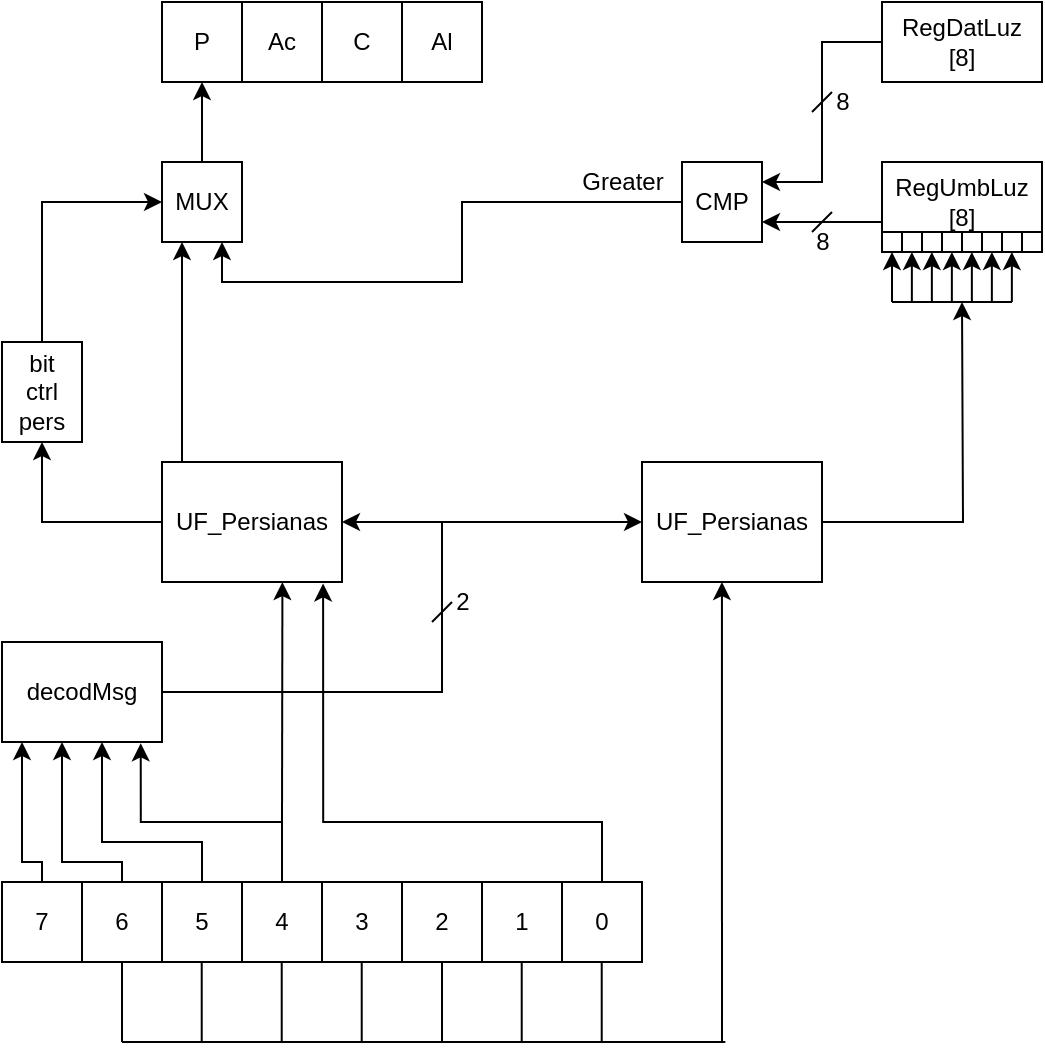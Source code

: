 <mxfile version="14.7.4" type="device"><diagram id="bV15-7RWY370t2_k-_wT" name="Page-1"><mxGraphModel dx="943" dy="638" grid="1" gridSize="10" guides="1" tooltips="1" connect="1" arrows="1" fold="1" page="1" pageScale="1" pageWidth="3300" pageHeight="4681" math="0" shadow="0"><root><mxCell id="0"/><mxCell id="1" parent="0"/><mxCell id="N1Jmk9wI2IITx-29Pr0i-40" value="P" style="rounded=0;whiteSpace=wrap;html=1;" vertex="1" parent="1"><mxGeometry x="160" y="120" width="40" height="40" as="geometry"/></mxCell><mxCell id="N1Jmk9wI2IITx-29Pr0i-41" value="Ac" style="rounded=0;whiteSpace=wrap;html=1;" vertex="1" parent="1"><mxGeometry x="200" y="120" width="40" height="40" as="geometry"/></mxCell><mxCell id="N1Jmk9wI2IITx-29Pr0i-42" value="C" style="rounded=0;whiteSpace=wrap;html=1;" vertex="1" parent="1"><mxGeometry x="240" y="120" width="40" height="40" as="geometry"/></mxCell><mxCell id="N1Jmk9wI2IITx-29Pr0i-43" value="Al" style="rounded=0;whiteSpace=wrap;html=1;" vertex="1" parent="1"><mxGeometry x="280" y="120" width="40" height="40" as="geometry"/></mxCell><mxCell id="N1Jmk9wI2IITx-29Pr0i-47" style="edgeStyle=orthogonalEdgeStyle;rounded=0;orthogonalLoop=1;jettySize=auto;html=1;entryX=1;entryY=0.25;entryDx=0;entryDy=0;" edge="1" parent="1" source="N1Jmk9wI2IITx-29Pr0i-44" target="N1Jmk9wI2IITx-29Pr0i-46"><mxGeometry relative="1" as="geometry"/></mxCell><mxCell id="N1Jmk9wI2IITx-29Pr0i-44" value="RegDatLuz&lt;br&gt;[8]" style="rounded=0;whiteSpace=wrap;html=1;" vertex="1" parent="1"><mxGeometry x="520" y="120" width="80" height="40" as="geometry"/></mxCell><mxCell id="N1Jmk9wI2IITx-29Pr0i-48" style="edgeStyle=orthogonalEdgeStyle;rounded=0;orthogonalLoop=1;jettySize=auto;html=1;entryX=1;entryY=0.75;entryDx=0;entryDy=0;" edge="1" parent="1" source="N1Jmk9wI2IITx-29Pr0i-45" target="N1Jmk9wI2IITx-29Pr0i-46"><mxGeometry relative="1" as="geometry"><Array as="points"><mxPoint x="500" y="230"/><mxPoint x="500" y="230"/></Array></mxGeometry></mxCell><mxCell id="N1Jmk9wI2IITx-29Pr0i-45" value="RegUmbLuz [8]" style="rounded=0;whiteSpace=wrap;html=1;" vertex="1" parent="1"><mxGeometry x="520" y="200" width="80" height="40" as="geometry"/></mxCell><mxCell id="N1Jmk9wI2IITx-29Pr0i-51" style="edgeStyle=orthogonalEdgeStyle;rounded=0;orthogonalLoop=1;jettySize=auto;html=1;entryX=0.75;entryY=1;entryDx=0;entryDy=0;" edge="1" parent="1" source="N1Jmk9wI2IITx-29Pr0i-46" target="N1Jmk9wI2IITx-29Pr0i-49"><mxGeometry relative="1" as="geometry"/></mxCell><mxCell id="N1Jmk9wI2IITx-29Pr0i-46" value="CMP" style="rounded=0;whiteSpace=wrap;html=1;" vertex="1" parent="1"><mxGeometry x="420" y="200" width="40" height="40" as="geometry"/></mxCell><mxCell id="N1Jmk9wI2IITx-29Pr0i-50" style="edgeStyle=orthogonalEdgeStyle;rounded=0;orthogonalLoop=1;jettySize=auto;html=1;entryX=0.5;entryY=1;entryDx=0;entryDy=0;" edge="1" parent="1" source="N1Jmk9wI2IITx-29Pr0i-49" target="N1Jmk9wI2IITx-29Pr0i-40"><mxGeometry relative="1" as="geometry"/></mxCell><mxCell id="N1Jmk9wI2IITx-29Pr0i-49" value="MUX" style="rounded=0;whiteSpace=wrap;html=1;" vertex="1" parent="1"><mxGeometry x="160" y="200" width="40" height="40" as="geometry"/></mxCell><mxCell id="N1Jmk9wI2IITx-29Pr0i-52" value="Greater" style="text;html=1;align=center;verticalAlign=middle;resizable=0;points=[];autosize=1;strokeColor=none;" vertex="1" parent="1"><mxGeometry x="360" y="200" width="60" height="20" as="geometry"/></mxCell><mxCell id="N1Jmk9wI2IITx-29Pr0i-57" style="edgeStyle=orthogonalEdgeStyle;rounded=0;orthogonalLoop=1;jettySize=auto;html=1;entryX=0;entryY=0.5;entryDx=0;entryDy=0;exitX=0.5;exitY=0;exitDx=0;exitDy=0;" edge="1" parent="1" source="N1Jmk9wI2IITx-29Pr0i-56" target="N1Jmk9wI2IITx-29Pr0i-49"><mxGeometry relative="1" as="geometry"><mxPoint x="100" y="280" as="sourcePoint"/></mxGeometry></mxCell><mxCell id="N1Jmk9wI2IITx-29Pr0i-56" value="bit&lt;br&gt;ctrl&lt;br&gt;pers" style="rounded=0;whiteSpace=wrap;html=1;" vertex="1" parent="1"><mxGeometry x="80" y="290" width="40" height="50" as="geometry"/></mxCell><mxCell id="N1Jmk9wI2IITx-29Pr0i-59" style="edgeStyle=orthogonalEdgeStyle;rounded=0;orthogonalLoop=1;jettySize=auto;html=1;entryX=0.5;entryY=1;entryDx=0;entryDy=0;" edge="1" parent="1" source="N1Jmk9wI2IITx-29Pr0i-58" target="N1Jmk9wI2IITx-29Pr0i-56"><mxGeometry relative="1" as="geometry"/></mxCell><mxCell id="N1Jmk9wI2IITx-29Pr0i-60" style="edgeStyle=orthogonalEdgeStyle;rounded=0;orthogonalLoop=1;jettySize=auto;html=1;entryX=0.25;entryY=1;entryDx=0;entryDy=0;" edge="1" parent="1" source="N1Jmk9wI2IITx-29Pr0i-58" target="N1Jmk9wI2IITx-29Pr0i-49"><mxGeometry relative="1" as="geometry"><Array as="points"><mxPoint x="170" y="320"/><mxPoint x="170" y="320"/></Array></mxGeometry></mxCell><mxCell id="N1Jmk9wI2IITx-29Pr0i-58" value="UF_Persianas" style="rounded=0;whiteSpace=wrap;html=1;" vertex="1" parent="1"><mxGeometry x="160" y="350" width="90" height="60" as="geometry"/></mxCell><mxCell id="N1Jmk9wI2IITx-29Pr0i-107" style="edgeStyle=orthogonalEdgeStyle;rounded=0;orthogonalLoop=1;jettySize=auto;html=1;entryX=1;entryY=0.5;entryDx=0;entryDy=0;" edge="1" parent="1" source="N1Jmk9wI2IITx-29Pr0i-61" target="N1Jmk9wI2IITx-29Pr0i-58"><mxGeometry relative="1" as="geometry"><Array as="points"><mxPoint x="300" y="465"/><mxPoint x="300" y="380"/></Array></mxGeometry></mxCell><mxCell id="N1Jmk9wI2IITx-29Pr0i-61" value="decodMsg" style="rounded=0;whiteSpace=wrap;html=1;" vertex="1" parent="1"><mxGeometry x="80" y="440" width="80" height="50" as="geometry"/></mxCell><mxCell id="N1Jmk9wI2IITx-29Pr0i-65" value="" style="endArrow=none;html=1;" edge="1" parent="1"><mxGeometry width="50" height="50" relative="1" as="geometry"><mxPoint x="485" y="175" as="sourcePoint"/><mxPoint x="495" y="165" as="targetPoint"/></mxGeometry></mxCell><mxCell id="N1Jmk9wI2IITx-29Pr0i-66" value="8" style="text;html=1;align=center;verticalAlign=middle;resizable=0;points=[];autosize=1;strokeColor=none;" vertex="1" parent="1"><mxGeometry x="490" y="160" width="20" height="20" as="geometry"/></mxCell><mxCell id="N1Jmk9wI2IITx-29Pr0i-67" value="" style="endArrow=none;html=1;" edge="1" parent="1"><mxGeometry width="50" height="50" relative="1" as="geometry"><mxPoint x="485" y="235" as="sourcePoint"/><mxPoint x="495" y="225" as="targetPoint"/></mxGeometry></mxCell><mxCell id="N1Jmk9wI2IITx-29Pr0i-68" value="8" style="text;html=1;align=center;verticalAlign=middle;resizable=0;points=[];autosize=1;strokeColor=none;" vertex="1" parent="1"><mxGeometry x="480" y="230" width="20" height="20" as="geometry"/></mxCell><mxCell id="N1Jmk9wI2IITx-29Pr0i-77" style="edgeStyle=orthogonalEdgeStyle;rounded=0;orthogonalLoop=1;jettySize=auto;html=1;entryX=0.125;entryY=1;entryDx=0;entryDy=0;entryPerimeter=0;" edge="1" parent="1" source="N1Jmk9wI2IITx-29Pr0i-69" target="N1Jmk9wI2IITx-29Pr0i-61"><mxGeometry relative="1" as="geometry"><Array as="points"><mxPoint x="100" y="550"/><mxPoint x="90" y="550"/></Array></mxGeometry></mxCell><mxCell id="N1Jmk9wI2IITx-29Pr0i-69" value="7" style="rounded=0;whiteSpace=wrap;html=1;" vertex="1" parent="1"><mxGeometry x="80" y="560" width="40" height="40" as="geometry"/></mxCell><mxCell id="N1Jmk9wI2IITx-29Pr0i-78" style="edgeStyle=orthogonalEdgeStyle;rounded=0;orthogonalLoop=1;jettySize=auto;html=1;entryX=0.375;entryY=1;entryDx=0;entryDy=0;entryPerimeter=0;" edge="1" parent="1" source="N1Jmk9wI2IITx-29Pr0i-70" target="N1Jmk9wI2IITx-29Pr0i-61"><mxGeometry relative="1" as="geometry"><Array as="points"><mxPoint x="140" y="550"/><mxPoint x="110" y="550"/></Array></mxGeometry></mxCell><mxCell id="N1Jmk9wI2IITx-29Pr0i-70" value="6" style="rounded=0;whiteSpace=wrap;html=1;" vertex="1" parent="1"><mxGeometry x="120" y="560" width="40" height="40" as="geometry"/></mxCell><mxCell id="N1Jmk9wI2IITx-29Pr0i-79" style="edgeStyle=orthogonalEdgeStyle;rounded=0;orthogonalLoop=1;jettySize=auto;html=1;entryX=0.625;entryY=1;entryDx=0;entryDy=0;entryPerimeter=0;" edge="1" parent="1" source="N1Jmk9wI2IITx-29Pr0i-71" target="N1Jmk9wI2IITx-29Pr0i-61"><mxGeometry relative="1" as="geometry"><Array as="points"><mxPoint x="180" y="540"/><mxPoint x="130" y="540"/></Array></mxGeometry></mxCell><mxCell id="N1Jmk9wI2IITx-29Pr0i-71" value="5" style="rounded=0;whiteSpace=wrap;html=1;" vertex="1" parent="1"><mxGeometry x="160" y="560" width="40" height="40" as="geometry"/></mxCell><mxCell id="N1Jmk9wI2IITx-29Pr0i-81" style="edgeStyle=orthogonalEdgeStyle;rounded=0;orthogonalLoop=1;jettySize=auto;html=1;entryX=0.867;entryY=1.013;entryDx=0;entryDy=0;entryPerimeter=0;" edge="1" parent="1" source="N1Jmk9wI2IITx-29Pr0i-72" target="N1Jmk9wI2IITx-29Pr0i-61"><mxGeometry relative="1" as="geometry"><Array as="points"><mxPoint x="220" y="530"/><mxPoint x="149" y="530"/></Array></mxGeometry></mxCell><mxCell id="N1Jmk9wI2IITx-29Pr0i-72" value="4" style="rounded=0;whiteSpace=wrap;html=1;" vertex="1" parent="1"><mxGeometry x="200" y="560" width="40" height="40" as="geometry"/></mxCell><mxCell id="N1Jmk9wI2IITx-29Pr0i-73" value="3" style="rounded=0;whiteSpace=wrap;html=1;" vertex="1" parent="1"><mxGeometry x="240" y="560" width="40" height="40" as="geometry"/></mxCell><mxCell id="N1Jmk9wI2IITx-29Pr0i-74" value="2" style="rounded=0;whiteSpace=wrap;html=1;" vertex="1" parent="1"><mxGeometry x="280" y="560" width="40" height="40" as="geometry"/></mxCell><mxCell id="N1Jmk9wI2IITx-29Pr0i-75" value="1" style="rounded=0;whiteSpace=wrap;html=1;" vertex="1" parent="1"><mxGeometry x="320" y="560" width="40" height="40" as="geometry"/></mxCell><mxCell id="N1Jmk9wI2IITx-29Pr0i-84" style="edgeStyle=orthogonalEdgeStyle;rounded=0;orthogonalLoop=1;jettySize=auto;html=1;entryX=0.895;entryY=1.012;entryDx=0;entryDy=0;entryPerimeter=0;" edge="1" parent="1" source="N1Jmk9wI2IITx-29Pr0i-76" target="N1Jmk9wI2IITx-29Pr0i-58"><mxGeometry relative="1" as="geometry"><Array as="points"><mxPoint x="380" y="530"/><mxPoint x="241" y="530"/></Array></mxGeometry></mxCell><mxCell id="N1Jmk9wI2IITx-29Pr0i-76" value="0" style="rounded=0;whiteSpace=wrap;html=1;" vertex="1" parent="1"><mxGeometry x="360" y="560" width="40" height="40" as="geometry"/></mxCell><mxCell id="N1Jmk9wI2IITx-29Pr0i-82" value="" style="endArrow=classic;html=1;entryX=0.669;entryY=1.001;entryDx=0;entryDy=0;entryPerimeter=0;" edge="1" parent="1" target="N1Jmk9wI2IITx-29Pr0i-58"><mxGeometry width="50" height="50" relative="1" as="geometry"><mxPoint x="220" y="530" as="sourcePoint"/><mxPoint x="280" y="470" as="targetPoint"/></mxGeometry></mxCell><mxCell id="N1Jmk9wI2IITx-29Pr0i-95" style="edgeStyle=orthogonalEdgeStyle;rounded=0;orthogonalLoop=1;jettySize=auto;html=1;" edge="1" parent="1" source="N1Jmk9wI2IITx-29Pr0i-86"><mxGeometry relative="1" as="geometry"><mxPoint x="560" y="270" as="targetPoint"/></mxGeometry></mxCell><mxCell id="N1Jmk9wI2IITx-29Pr0i-86" value="UF_Persianas" style="rounded=0;whiteSpace=wrap;html=1;" vertex="1" parent="1"><mxGeometry x="400" y="350" width="90" height="60" as="geometry"/></mxCell><mxCell id="N1Jmk9wI2IITx-29Pr0i-87" value="" style="rounded=0;whiteSpace=wrap;html=1;" vertex="1" parent="1"><mxGeometry x="520" y="235" width="10" height="10" as="geometry"/></mxCell><mxCell id="N1Jmk9wI2IITx-29Pr0i-88" value="" style="rounded=0;whiteSpace=wrap;html=1;" vertex="1" parent="1"><mxGeometry x="530" y="235" width="10" height="10" as="geometry"/></mxCell><mxCell id="N1Jmk9wI2IITx-29Pr0i-89" value="" style="rounded=0;whiteSpace=wrap;html=1;" vertex="1" parent="1"><mxGeometry x="540" y="235" width="10" height="10" as="geometry"/></mxCell><mxCell id="N1Jmk9wI2IITx-29Pr0i-90" value="" style="rounded=0;whiteSpace=wrap;html=1;" vertex="1" parent="1"><mxGeometry x="550" y="235" width="10" height="10" as="geometry"/></mxCell><mxCell id="N1Jmk9wI2IITx-29Pr0i-91" value="" style="rounded=0;whiteSpace=wrap;html=1;" vertex="1" parent="1"><mxGeometry x="560" y="235" width="10" height="10" as="geometry"/></mxCell><mxCell id="N1Jmk9wI2IITx-29Pr0i-92" value="" style="rounded=0;whiteSpace=wrap;html=1;" vertex="1" parent="1"><mxGeometry x="570" y="235" width="10" height="10" as="geometry"/></mxCell><mxCell id="N1Jmk9wI2IITx-29Pr0i-93" value="" style="rounded=0;whiteSpace=wrap;html=1;" vertex="1" parent="1"><mxGeometry x="580" y="235" width="10" height="10" as="geometry"/></mxCell><mxCell id="N1Jmk9wI2IITx-29Pr0i-94" value="" style="rounded=0;whiteSpace=wrap;html=1;" vertex="1" parent="1"><mxGeometry x="590" y="235" width="10" height="10" as="geometry"/></mxCell><mxCell id="N1Jmk9wI2IITx-29Pr0i-98" value="" style="endArrow=classic;html=1;entryX=0.5;entryY=1;entryDx=0;entryDy=0;" edge="1" parent="1" target="N1Jmk9wI2IITx-29Pr0i-87"><mxGeometry width="50" height="50" relative="1" as="geometry"><mxPoint x="525" y="270" as="sourcePoint"/><mxPoint x="560" y="260" as="targetPoint"/></mxGeometry></mxCell><mxCell id="N1Jmk9wI2IITx-29Pr0i-99" value="" style="endArrow=classic;html=1;entryX=0.5;entryY=1;entryDx=0;entryDy=0;" edge="1" parent="1"><mxGeometry width="50" height="50" relative="1" as="geometry"><mxPoint x="534.93" y="270" as="sourcePoint"/><mxPoint x="534.93" y="245" as="targetPoint"/></mxGeometry></mxCell><mxCell id="N1Jmk9wI2IITx-29Pr0i-100" value="" style="endArrow=classic;html=1;entryX=0.5;entryY=1;entryDx=0;entryDy=0;" edge="1" parent="1"><mxGeometry width="50" height="50" relative="1" as="geometry"><mxPoint x="544.93" y="270" as="sourcePoint"/><mxPoint x="544.93" y="245" as="targetPoint"/></mxGeometry></mxCell><mxCell id="N1Jmk9wI2IITx-29Pr0i-101" value="" style="endArrow=classic;html=1;entryX=0.5;entryY=1;entryDx=0;entryDy=0;" edge="1" parent="1"><mxGeometry width="50" height="50" relative="1" as="geometry"><mxPoint x="554.93" y="270" as="sourcePoint"/><mxPoint x="554.93" y="245" as="targetPoint"/></mxGeometry></mxCell><mxCell id="N1Jmk9wI2IITx-29Pr0i-102" value="" style="endArrow=classic;html=1;entryX=0.5;entryY=1;entryDx=0;entryDy=0;" edge="1" parent="1"><mxGeometry width="50" height="50" relative="1" as="geometry"><mxPoint x="564.93" y="270" as="sourcePoint"/><mxPoint x="564.93" y="245" as="targetPoint"/></mxGeometry></mxCell><mxCell id="N1Jmk9wI2IITx-29Pr0i-103" value="" style="endArrow=classic;html=1;entryX=0.5;entryY=1;entryDx=0;entryDy=0;" edge="1" parent="1"><mxGeometry width="50" height="50" relative="1" as="geometry"><mxPoint x="584.93" y="270" as="sourcePoint"/><mxPoint x="584.93" y="245" as="targetPoint"/></mxGeometry></mxCell><mxCell id="N1Jmk9wI2IITx-29Pr0i-104" value="" style="endArrow=classic;html=1;entryX=0.5;entryY=1;entryDx=0;entryDy=0;" edge="1" parent="1"><mxGeometry width="50" height="50" relative="1" as="geometry"><mxPoint x="574.93" y="270" as="sourcePoint"/><mxPoint x="574.93" y="245" as="targetPoint"/></mxGeometry></mxCell><mxCell id="N1Jmk9wI2IITx-29Pr0i-106" value="" style="endArrow=none;html=1;" edge="1" parent="1"><mxGeometry width="50" height="50" relative="1" as="geometry"><mxPoint x="585" y="270" as="sourcePoint"/><mxPoint x="525" y="270" as="targetPoint"/></mxGeometry></mxCell><mxCell id="N1Jmk9wI2IITx-29Pr0i-108" value="" style="endArrow=classic;html=1;entryX=0;entryY=0.5;entryDx=0;entryDy=0;" edge="1" parent="1" target="N1Jmk9wI2IITx-29Pr0i-86"><mxGeometry width="50" height="50" relative="1" as="geometry"><mxPoint x="300" y="380" as="sourcePoint"/><mxPoint x="360" y="330" as="targetPoint"/></mxGeometry></mxCell><mxCell id="N1Jmk9wI2IITx-29Pr0i-110" value="" style="endArrow=none;html=1;" edge="1" parent="1"><mxGeometry width="50" height="50" relative="1" as="geometry"><mxPoint x="295" y="430" as="sourcePoint"/><mxPoint x="305" y="420" as="targetPoint"/></mxGeometry></mxCell><mxCell id="N1Jmk9wI2IITx-29Pr0i-111" value="2" style="text;html=1;align=center;verticalAlign=middle;resizable=0;points=[];autosize=1;strokeColor=none;" vertex="1" parent="1"><mxGeometry x="300" y="410" width="20" height="20" as="geometry"/></mxCell><mxCell id="N1Jmk9wI2IITx-29Pr0i-113" value="" style="endArrow=none;html=1;entryX=0.5;entryY=1;entryDx=0;entryDy=0;" edge="1" parent="1" target="N1Jmk9wI2IITx-29Pr0i-70"><mxGeometry width="50" height="50" relative="1" as="geometry"><mxPoint x="140" y="640" as="sourcePoint"/><mxPoint x="170" y="610" as="targetPoint"/></mxGeometry></mxCell><mxCell id="N1Jmk9wI2IITx-29Pr0i-114" value="" style="endArrow=none;html=1;entryX=0.5;entryY=1;entryDx=0;entryDy=0;" edge="1" parent="1"><mxGeometry width="50" height="50" relative="1" as="geometry"><mxPoint x="179.86" y="640" as="sourcePoint"/><mxPoint x="179.86" y="600" as="targetPoint"/></mxGeometry></mxCell><mxCell id="N1Jmk9wI2IITx-29Pr0i-115" value="" style="endArrow=none;html=1;entryX=0.5;entryY=1;entryDx=0;entryDy=0;" edge="1" parent="1"><mxGeometry width="50" height="50" relative="1" as="geometry"><mxPoint x="219.86" y="640" as="sourcePoint"/><mxPoint x="219.86" y="600" as="targetPoint"/></mxGeometry></mxCell><mxCell id="N1Jmk9wI2IITx-29Pr0i-116" value="" style="endArrow=none;html=1;entryX=0.5;entryY=1;entryDx=0;entryDy=0;" edge="1" parent="1"><mxGeometry width="50" height="50" relative="1" as="geometry"><mxPoint x="259.86" y="640" as="sourcePoint"/><mxPoint x="259.86" y="600" as="targetPoint"/></mxGeometry></mxCell><mxCell id="N1Jmk9wI2IITx-29Pr0i-117" value="" style="endArrow=none;html=1;entryX=0.5;entryY=1;entryDx=0;entryDy=0;" edge="1" parent="1"><mxGeometry width="50" height="50" relative="1" as="geometry"><mxPoint x="300" y="640" as="sourcePoint"/><mxPoint x="300" y="600" as="targetPoint"/></mxGeometry></mxCell><mxCell id="N1Jmk9wI2IITx-29Pr0i-118" value="" style="endArrow=none;html=1;entryX=0.5;entryY=1;entryDx=0;entryDy=0;" edge="1" parent="1"><mxGeometry width="50" height="50" relative="1" as="geometry"><mxPoint x="339.86" y="640" as="sourcePoint"/><mxPoint x="339.86" y="600" as="targetPoint"/></mxGeometry></mxCell><mxCell id="N1Jmk9wI2IITx-29Pr0i-119" value="" style="endArrow=none;html=1;entryX=0.5;entryY=1;entryDx=0;entryDy=0;" edge="1" parent="1"><mxGeometry width="50" height="50" relative="1" as="geometry"><mxPoint x="379.86" y="640" as="sourcePoint"/><mxPoint x="379.86" y="600" as="targetPoint"/></mxGeometry></mxCell><mxCell id="N1Jmk9wI2IITx-29Pr0i-120" value="" style="endArrow=none;html=1;" edge="1" parent="1"><mxGeometry width="50" height="50" relative="1" as="geometry"><mxPoint x="441.667" y="640" as="sourcePoint"/><mxPoint x="140" y="640" as="targetPoint"/></mxGeometry></mxCell><mxCell id="N1Jmk9wI2IITx-29Pr0i-121" value="" style="endArrow=classic;html=1;entryX=0.444;entryY=1;entryDx=0;entryDy=0;entryPerimeter=0;" edge="1" parent="1" target="N1Jmk9wI2IITx-29Pr0i-86"><mxGeometry width="50" height="50" relative="1" as="geometry"><mxPoint x="440" y="640" as="sourcePoint"/><mxPoint x="470" y="500" as="targetPoint"/></mxGeometry></mxCell></root></mxGraphModel></diagram></mxfile>